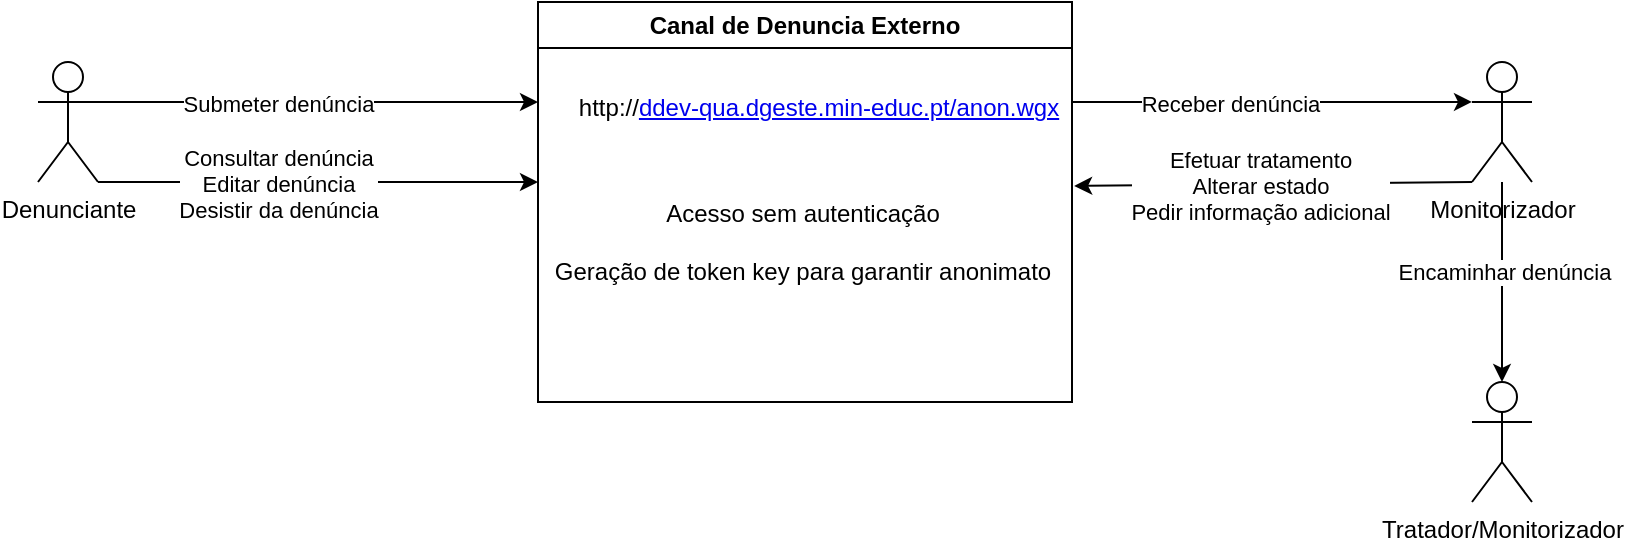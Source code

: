 <mxfile version="23.1.5" type="github">
  <diagram name="Página-1" id="dFTAs2IF8Lx8Y3ALcDrZ">
    <mxGraphModel dx="1072" dy="473" grid="1" gridSize="10" guides="1" tooltips="1" connect="1" arrows="1" fold="1" page="1" pageScale="1" pageWidth="827" pageHeight="1169" math="0" shadow="0">
      <root>
        <mxCell id="0" />
        <mxCell id="1" parent="0" />
        <mxCell id="MVtnzUydbldeGfZd5zMT-1" value="Denunciante" style="shape=umlActor;verticalLabelPosition=bottom;verticalAlign=top;html=1;outlineConnect=0;" vertex="1" parent="1">
          <mxGeometry x="23" y="70" width="30" height="60" as="geometry" />
        </mxCell>
        <mxCell id="MVtnzUydbldeGfZd5zMT-2" value="Canal de Denuncia Externo" style="swimlane;whiteSpace=wrap;html=1;" vertex="1" parent="1">
          <mxGeometry x="273" y="40" width="267" height="200" as="geometry" />
        </mxCell>
        <mxCell id="MVtnzUydbldeGfZd5zMT-10" value="http://&lt;a href=&quot;https://ddev-qua.dgeste.min-educ.pt/anon.wgx&quot;&gt;ddev-qua.dgeste.min-educ.pt/anon.wgx&lt;/a&gt;" style="text;html=1;align=center;verticalAlign=middle;resizable=0;points=[];autosize=1;strokeColor=none;fillColor=none;" vertex="1" parent="MVtnzUydbldeGfZd5zMT-2">
          <mxGeometry x="10" y="38" width="260" height="30" as="geometry" />
        </mxCell>
        <mxCell id="MVtnzUydbldeGfZd5zMT-11" value="Acesso sem autenticação&lt;br&gt;&lt;br&gt;Geração de token key para garantir anonimato" style="text;html=1;align=center;verticalAlign=middle;resizable=0;points=[];autosize=1;strokeColor=none;fillColor=none;" vertex="1" parent="MVtnzUydbldeGfZd5zMT-2">
          <mxGeometry x="-3" y="90" width="270" height="60" as="geometry" />
        </mxCell>
        <mxCell id="MVtnzUydbldeGfZd5zMT-3" value="Monitorizador" style="shape=umlActor;verticalLabelPosition=bottom;verticalAlign=top;html=1;outlineConnect=0;" vertex="1" parent="1">
          <mxGeometry x="740" y="70" width="30" height="60" as="geometry" />
        </mxCell>
        <mxCell id="MVtnzUydbldeGfZd5zMT-4" value="Tratador/Monitorizador" style="shape=umlActor;verticalLabelPosition=bottom;verticalAlign=top;html=1;outlineConnect=0;" vertex="1" parent="1">
          <mxGeometry x="740" y="230" width="30" height="60" as="geometry" />
        </mxCell>
        <mxCell id="MVtnzUydbldeGfZd5zMT-5" value="" style="endArrow=classic;html=1;rounded=0;entryX=0;entryY=0.25;entryDx=0;entryDy=0;exitX=1;exitY=0.333;exitDx=0;exitDy=0;exitPerimeter=0;" edge="1" parent="1" source="MVtnzUydbldeGfZd5zMT-1" target="MVtnzUydbldeGfZd5zMT-2">
          <mxGeometry width="50" height="50" relative="1" as="geometry">
            <mxPoint x="153" y="110" as="sourcePoint" />
            <mxPoint x="273" y="110" as="targetPoint" />
          </mxGeometry>
        </mxCell>
        <mxCell id="MVtnzUydbldeGfZd5zMT-6" value="Submeter denúncia" style="edgeLabel;html=1;align=center;verticalAlign=middle;resizable=0;points=[];strokeColor=#6666FF;" vertex="1" connectable="0" parent="MVtnzUydbldeGfZd5zMT-5">
          <mxGeometry x="-0.185" y="-1" relative="1" as="geometry">
            <mxPoint as="offset" />
          </mxGeometry>
        </mxCell>
        <mxCell id="MVtnzUydbldeGfZd5zMT-7" value="" style="endArrow=classic;html=1;rounded=0;entryX=0;entryY=0.25;entryDx=0;entryDy=0;exitX=1;exitY=1;exitDx=0;exitDy=0;exitPerimeter=0;" edge="1" parent="1" source="MVtnzUydbldeGfZd5zMT-1">
          <mxGeometry width="50" height="50" relative="1" as="geometry">
            <mxPoint x="33" y="130" as="sourcePoint" />
            <mxPoint x="273" y="130" as="targetPoint" />
          </mxGeometry>
        </mxCell>
        <mxCell id="MVtnzUydbldeGfZd5zMT-8" value="Consultar denúncia&lt;br&gt;Editar denúncia&lt;br&gt;Desistir da denúncia" style="edgeLabel;html=1;align=center;verticalAlign=middle;resizable=0;points=[];strokeColor=#6666FF;fillColor=#66B2FF;" vertex="1" connectable="0" parent="MVtnzUydbldeGfZd5zMT-7">
          <mxGeometry x="-0.185" y="-1" relative="1" as="geometry">
            <mxPoint as="offset" />
          </mxGeometry>
        </mxCell>
        <mxCell id="MVtnzUydbldeGfZd5zMT-12" value="" style="endArrow=classic;html=1;rounded=0;exitX=1;exitY=0.25;exitDx=0;exitDy=0;entryX=0;entryY=0.333;entryDx=0;entryDy=0;entryPerimeter=0;" edge="1" parent="1" source="MVtnzUydbldeGfZd5zMT-2" target="MVtnzUydbldeGfZd5zMT-3">
          <mxGeometry width="50" height="50" relative="1" as="geometry">
            <mxPoint x="413" y="270" as="sourcePoint" />
            <mxPoint x="793" y="90" as="targetPoint" />
          </mxGeometry>
        </mxCell>
        <mxCell id="MVtnzUydbldeGfZd5zMT-13" value="Receber denúncia" style="edgeLabel;html=1;align=center;verticalAlign=middle;resizable=0;points=[];" vertex="1" connectable="0" parent="MVtnzUydbldeGfZd5zMT-12">
          <mxGeometry x="-0.212" y="-1" relative="1" as="geometry">
            <mxPoint as="offset" />
          </mxGeometry>
        </mxCell>
        <mxCell id="MVtnzUydbldeGfZd5zMT-15" value="" style="endArrow=classic;html=1;rounded=0;entryX=0.5;entryY=0;entryDx=0;entryDy=0;entryPerimeter=0;" edge="1" parent="1" source="MVtnzUydbldeGfZd5zMT-3" target="MVtnzUydbldeGfZd5zMT-4">
          <mxGeometry width="50" height="50" relative="1" as="geometry">
            <mxPoint x="738" y="160" as="sourcePoint" />
            <mxPoint x="463" y="220" as="targetPoint" />
          </mxGeometry>
        </mxCell>
        <mxCell id="MVtnzUydbldeGfZd5zMT-16" value="Encaminhar denúncia" style="edgeLabel;html=1;align=center;verticalAlign=middle;resizable=0;points=[];" vertex="1" connectable="0" parent="MVtnzUydbldeGfZd5zMT-15">
          <mxGeometry x="-0.109" y="1" relative="1" as="geometry">
            <mxPoint as="offset" />
          </mxGeometry>
        </mxCell>
        <mxCell id="MVtnzUydbldeGfZd5zMT-17" value="" style="endArrow=classic;html=1;rounded=0;exitX=0;exitY=1;exitDx=0;exitDy=0;exitPerimeter=0;entryX=1.004;entryY=0.033;entryDx=0;entryDy=0;entryPerimeter=0;" edge="1" parent="1" source="MVtnzUydbldeGfZd5zMT-3" target="MVtnzUydbldeGfZd5zMT-11">
          <mxGeometry width="50" height="50" relative="1" as="geometry">
            <mxPoint x="600" y="190" as="sourcePoint" />
            <mxPoint x="570" y="120" as="targetPoint" />
          </mxGeometry>
        </mxCell>
        <mxCell id="MVtnzUydbldeGfZd5zMT-18" value="Efetuar tratamento&lt;br&gt;Alterar estado&lt;br&gt;Pedir informação adicional" style="edgeLabel;html=1;align=center;verticalAlign=middle;resizable=0;points=[];" vertex="1" connectable="0" parent="MVtnzUydbldeGfZd5zMT-17">
          <mxGeometry x="0.072" y="1" relative="1" as="geometry">
            <mxPoint as="offset" />
          </mxGeometry>
        </mxCell>
      </root>
    </mxGraphModel>
  </diagram>
</mxfile>
